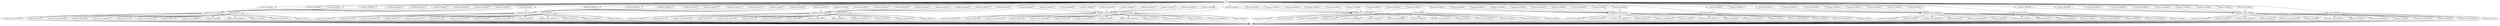 strict digraph {
individuals_ID0000001 [size=10000000];
individuals_ID0000002 [size=10000000];
individuals_ID0000003 [size=10000000];
individuals_ID0000004 [size=10000000];
individuals_ID0000005 [size=10000000];
individuals_ID0000006 [size=10000000];
individuals_ID0000007 [size=10000000];
individuals_ID0000008 [size=10000000];
individuals_ID0000009 [size=10000000];
individuals_ID0000010 [size=10000000];
individuals_merge_ID0000011 [size=10000000];
sifting_ID0000012 [size=10000000];
individuals_ID0000013 [size=10000000];
individuals_ID0000014 [size=10000000];
individuals_ID0000015 [size=10000000];
individuals_ID0000016 [size=10000000];
individuals_ID0000017 [size=10000000];
individuals_ID0000018 [size=10000000];
individuals_ID0000019 [size=10000000];
individuals_ID0000020 [size=10000000];
individuals_ID0000021 [size=10000000];
individuals_ID0000022 [size=10000000];
individuals_merge_ID0000023 [size=10000000];
sifting_ID0000024 [size=10000000];
individuals_ID0000025 [size=10000000];
individuals_ID0000026 [size=10000000];
individuals_ID0000027 [size=10000000];
individuals_ID0000028 [size=10000000];
individuals_ID0000029 [size=10000000];
individuals_ID0000030 [size=10000000];
individuals_ID0000031 [size=10000000];
individuals_ID0000032 [size=10000000];
individuals_ID0000033 [size=10000000];
individuals_ID0000034 [size=10000000];
individuals_merge_ID0000035 [size=10000000];
sifting_ID0000036 [size=10000000];
individuals_ID0000037 [size=10000000];
individuals_ID0000038 [size=10000000];
individuals_ID0000039 [size=10000000];
individuals_ID0000040 [size=10000000];
individuals_ID0000041 [size=10000000];
individuals_ID0000042 [size=10000000];
individuals_ID0000043 [size=10000000];
individuals_ID0000044 [size=10000000];
individuals_ID0000045 [size=10000000];
individuals_ID0000046 [size=10000000];
individuals_merge_ID0000047 [size=10000000];
sifting_ID0000048 [size=10000000];
individuals_ID0000049 [size=10000000];
individuals_ID0000050 [size=10000000];
individuals_ID0000051 [size=10000000];
individuals_ID0000052 [size=10000000];
individuals_ID0000053 [size=10000000];
individuals_ID0000054 [size=10000000];
individuals_ID0000055 [size=10000000];
individuals_ID0000056 [size=10000000];
individuals_ID0000057 [size=10000000];
individuals_ID0000058 [size=10000000];
individuals_merge_ID0000059 [size=10000000];
sifting_ID0000060 [size=10000000];
individuals_ID0000061 [size=10000000];
individuals_ID0000062 [size=10000000];
individuals_ID0000063 [size=10000000];
individuals_ID0000064 [size=10000000];
individuals_ID0000065 [size=10000000];
individuals_ID0000066 [size=10000000];
individuals_ID0000067 [size=10000000];
individuals_ID0000068 [size=10000000];
individuals_ID0000069 [size=10000000];
individuals_ID0000070 [size=10000000];
individuals_merge_ID0000071 [size=10000000];
sifting_ID0000072 [size=10000000];
individuals_ID0000073 [size=10000000];
individuals_ID0000074 [size=10000000];
individuals_ID0000075 [size=10000000];
individuals_ID0000076 [size=10000000];
individuals_ID0000077 [size=10000000];
individuals_ID0000078 [size=10000000];
individuals_ID0000079 [size=10000000];
individuals_ID0000080 [size=10000000];
individuals_ID0000081 [size=10000000];
individuals_ID0000082 [size=10000000];
individuals_merge_ID0000083 [size=10000000];
sifting_ID0000084 [size=10000000];
individuals_ID0000085 [size=10000000];
individuals_ID0000086 [size=10000000];
individuals_ID0000087 [size=10000000];
individuals_ID0000088 [size=10000000];
individuals_ID0000089 [size=10000000];
individuals_ID0000090 [size=10000000];
individuals_ID0000091 [size=10000000];
individuals_ID0000092 [size=10000000];
individuals_ID0000093 [size=10000000];
individuals_ID0000094 [size=10000000];
individuals_merge_ID0000095 [size=10000000];
sifting_ID0000096 [size=10000000];
mutation_overlap_ID0000097 [size=10000000];
frequency_ID0000098 [size=10000000];
mutation_overlap_ID0000099 [size=10000000];
frequency_ID0000100 [size=10000000];
mutation_overlap_ID0000101 [size=10000000];
frequency_ID0000102 [size=10000000];
mutation_overlap_ID0000103 [size=10000000];
frequency_ID0000104 [size=10000000];
mutation_overlap_ID0000105 [size=10000000];
frequency_ID0000106 [size=10000000];
mutation_overlap_ID0000107 [size=10000000];
frequency_ID0000108 [size=10000000];
mutation_overlap_ID0000109 [size=10000000];
frequency_ID0000110 [size=10000000];
mutation_overlap_ID0000111 [size=10000000];
frequency_ID0000112 [size=10000000];
mutation_overlap_ID0000113 [size=10000000];
frequency_ID0000114 [size=10000000];
mutation_overlap_ID0000115 [size=10000000];
frequency_ID0000116 [size=10000000];
mutation_overlap_ID0000117 [size=10000000];
frequency_ID0000118 [size=10000000];
mutation_overlap_ID0000119 [size=10000000];
frequency_ID0000120 [size=10000000];
mutation_overlap_ID0000121 [size=10000000];
frequency_ID0000122 [size=10000000];
mutation_overlap_ID0000123 [size=10000000];
frequency_ID0000124 [size=10000000];
mutation_overlap_ID0000125 [size=10000000];
frequency_ID0000126 [size=10000000];
mutation_overlap_ID0000127 [size=10000000];
frequency_ID0000128 [size=10000000];
mutation_overlap_ID0000129 [size=10000000];
frequency_ID0000130 [size=10000000];
mutation_overlap_ID0000131 [size=10000000];
frequency_ID0000132 [size=10000000];
mutation_overlap_ID0000133 [size=10000000];
frequency_ID0000134 [size=10000000];
mutation_overlap_ID0000135 [size=10000000];
frequency_ID0000136 [size=10000000];
mutation_overlap_ID0000137 [size=10000000];
frequency_ID0000138 [size=10000000];
mutation_overlap_ID0000139 [size=10000000];
frequency_ID0000140 [size=10000000];
mutation_overlap_ID0000141 [size=10000000];
frequency_ID0000142 [size=10000000];
mutation_overlap_ID0000143 [size=10000000];
frequency_ID0000144 [size=10000000];
mutation_overlap_ID0000145 [size=10000000];
frequency_ID0000146 [size=10000000];
mutation_overlap_ID0000147 [size=10000000];
frequency_ID0000148 [size=10000000];
mutation_overlap_ID0000149 [size=10000000];
frequency_ID0000150 [size=10000000];
mutation_overlap_ID0000151 [size=10000000];
frequency_ID0000152 [size=10000000];
mutation_overlap_ID0000153 [size=10000000];
frequency_ID0000154 [size=10000000];
mutation_overlap_ID0000155 [size=10000000];
frequency_ID0000156 [size=10000000];
mutation_overlap_ID0000157 [size=10000000];
frequency_ID0000158 [size=10000000];
mutation_overlap_ID0000159 [size=10000000];
frequency_ID0000160 [size=10000000];
mutation_overlap_ID0000161 [size=10000000];
frequency_ID0000162 [size=10000000];
mutation_overlap_ID0000163 [size=10000000];
frequency_ID0000164 [size=10000000];
mutation_overlap_ID0000165 [size=10000000];
frequency_ID0000166 [size=10000000];
mutation_overlap_ID0000167 [size=10000000];
frequency_ID0000168 [size=10000000];
mutation_overlap_ID0000169 [size=10000000];
frequency_ID0000170 [size=10000000];
mutation_overlap_ID0000171 [size=10000000];
frequency_ID0000172 [size=10000000];
mutation_overlap_ID0000173 [size=10000000];
frequency_ID0000174 [size=10000000];
mutation_overlap_ID0000175 [size=10000000];
frequency_ID0000176 [size=10000000];
mutation_overlap_ID0000177 [size=10000000];
frequency_ID0000178 [size=10000000];
mutation_overlap_ID0000179 [size=10000000];
frequency_ID0000180 [size=10000000];
mutation_overlap_ID0000181 [size=10000000];
frequency_ID0000182 [size=10000000];
mutation_overlap_ID0000183 [size=10000000];
frequency_ID0000184 [size=10000000];
mutation_overlap_ID0000185 [size=10000000];
frequency_ID0000186 [size=10000000];
mutation_overlap_ID0000187 [size=10000000];
frequency_ID0000188 [size=10000000];
mutation_overlap_ID0000189 [size=10000000];
frequency_ID0000190 [size=10000000];
mutation_overlap_ID0000191 [size=10000000];
frequency_ID0000192 [size=10000000];
mutation_overlap_ID0000193 [size=10000000];
frequency_ID0000194 [size=10000000];
mutation_overlap_ID0000195 [size=10000000];
frequency_ID0000196 [size=10000000];
mutation_overlap_ID0000197 [size=10000000];
frequency_ID0000198 [size=10000000];
mutation_overlap_ID0000199 [size=10000000];
frequency_ID0000200 [size=10000000];
mutation_overlap_ID0000201 [size=10000000];
frequency_ID0000202 [size=10000000];
mutation_overlap_ID0000203 [size=10000000];
frequency_ID0000204 [size=10000000];
mutation_overlap_ID0000205 [size=10000000];
frequency_ID0000206 [size=10000000];
mutation_overlap_ID0000207 [size=10000000];
frequency_ID0000208 [size=10000000];
root [size=2];
end [size=2];
individuals_ID0000001 -> individuals_merge_ID0000011 [size=40000000];
individuals_ID0000002 -> individuals_merge_ID0000011 [size=40000000];
individuals_ID0000003 -> individuals_merge_ID0000011 [size=40000000];
individuals_ID0000004 -> individuals_merge_ID0000011 [size=40000000];
individuals_ID0000005 -> individuals_merge_ID0000011 [size=40000000];
individuals_ID0000006 -> individuals_merge_ID0000011 [size=40000000];
individuals_ID0000007 -> individuals_merge_ID0000011 [size=40000000];
individuals_ID0000008 -> individuals_merge_ID0000011 [size=40000000];
individuals_ID0000009 -> individuals_merge_ID0000011 [size=40000000];
individuals_ID0000010 -> individuals_merge_ID0000011 [size=40000000];
individuals_merge_ID0000011 -> mutation_overlap_ID0000097 [size=40000000];
individuals_merge_ID0000011 -> frequency_ID0000098 [size=40000000];
individuals_merge_ID0000011 -> mutation_overlap_ID0000099 [size=40000000];
individuals_merge_ID0000011 -> frequency_ID0000100 [size=40000000];
individuals_merge_ID0000011 -> mutation_overlap_ID0000101 [size=40000000];
individuals_merge_ID0000011 -> frequency_ID0000102 [size=40000000];
individuals_merge_ID0000011 -> mutation_overlap_ID0000103 [size=40000000];
individuals_merge_ID0000011 -> frequency_ID0000104 [size=40000000];
individuals_merge_ID0000011 -> mutation_overlap_ID0000105 [size=40000000];
individuals_merge_ID0000011 -> frequency_ID0000106 [size=40000000];
individuals_merge_ID0000011 -> mutation_overlap_ID0000107 [size=40000000];
individuals_merge_ID0000011 -> frequency_ID0000108 [size=40000000];
individuals_merge_ID0000011 -> mutation_overlap_ID0000109 [size=40000000];
individuals_merge_ID0000011 -> frequency_ID0000110 [size=40000000];
sifting_ID0000012 -> mutation_overlap_ID0000097 [size=40000000];
sifting_ID0000012 -> frequency_ID0000098 [size=40000000];
sifting_ID0000012 -> mutation_overlap_ID0000099 [size=40000000];
sifting_ID0000012 -> frequency_ID0000100 [size=40000000];
sifting_ID0000012 -> mutation_overlap_ID0000101 [size=40000000];
sifting_ID0000012 -> frequency_ID0000102 [size=40000000];
sifting_ID0000012 -> mutation_overlap_ID0000103 [size=40000000];
sifting_ID0000012 -> frequency_ID0000104 [size=40000000];
sifting_ID0000012 -> mutation_overlap_ID0000105 [size=40000000];
sifting_ID0000012 -> frequency_ID0000106 [size=40000000];
sifting_ID0000012 -> mutation_overlap_ID0000107 [size=40000000];
sifting_ID0000012 -> frequency_ID0000108 [size=40000000];
sifting_ID0000012 -> mutation_overlap_ID0000109 [size=40000000];
sifting_ID0000012 -> frequency_ID0000110 [size=40000000];
individuals_ID0000013 -> individuals_merge_ID0000023 [size=40000000];
individuals_ID0000014 -> individuals_merge_ID0000023 [size=40000000];
individuals_ID0000015 -> individuals_merge_ID0000023 [size=40000000];
individuals_ID0000016 -> individuals_merge_ID0000023 [size=40000000];
individuals_ID0000017 -> individuals_merge_ID0000023 [size=40000000];
individuals_ID0000018 -> individuals_merge_ID0000023 [size=40000000];
individuals_ID0000019 -> individuals_merge_ID0000023 [size=40000000];
individuals_ID0000020 -> individuals_merge_ID0000023 [size=40000000];
individuals_ID0000021 -> individuals_merge_ID0000023 [size=40000000];
individuals_ID0000022 -> individuals_merge_ID0000023 [size=40000000];
individuals_merge_ID0000023 -> mutation_overlap_ID0000111 [size=40000000];
individuals_merge_ID0000023 -> frequency_ID0000112 [size=40000000];
individuals_merge_ID0000023 -> mutation_overlap_ID0000113 [size=40000000];
individuals_merge_ID0000023 -> frequency_ID0000114 [size=40000000];
individuals_merge_ID0000023 -> mutation_overlap_ID0000115 [size=40000000];
individuals_merge_ID0000023 -> frequency_ID0000116 [size=40000000];
individuals_merge_ID0000023 -> mutation_overlap_ID0000117 [size=40000000];
individuals_merge_ID0000023 -> frequency_ID0000118 [size=40000000];
individuals_merge_ID0000023 -> mutation_overlap_ID0000119 [size=40000000];
individuals_merge_ID0000023 -> frequency_ID0000120 [size=40000000];
individuals_merge_ID0000023 -> mutation_overlap_ID0000121 [size=40000000];
individuals_merge_ID0000023 -> frequency_ID0000122 [size=40000000];
individuals_merge_ID0000023 -> mutation_overlap_ID0000123 [size=40000000];
individuals_merge_ID0000023 -> frequency_ID0000124 [size=40000000];
sifting_ID0000024 -> mutation_overlap_ID0000111 [size=40000000];
sifting_ID0000024 -> frequency_ID0000112 [size=40000000];
sifting_ID0000024 -> mutation_overlap_ID0000113 [size=40000000];
sifting_ID0000024 -> frequency_ID0000114 [size=40000000];
sifting_ID0000024 -> mutation_overlap_ID0000115 [size=40000000];
sifting_ID0000024 -> frequency_ID0000116 [size=40000000];
sifting_ID0000024 -> mutation_overlap_ID0000117 [size=40000000];
sifting_ID0000024 -> frequency_ID0000118 [size=40000000];
sifting_ID0000024 -> mutation_overlap_ID0000119 [size=40000000];
sifting_ID0000024 -> frequency_ID0000120 [size=40000000];
sifting_ID0000024 -> mutation_overlap_ID0000121 [size=40000000];
sifting_ID0000024 -> frequency_ID0000122 [size=40000000];
sifting_ID0000024 -> mutation_overlap_ID0000123 [size=40000000];
sifting_ID0000024 -> frequency_ID0000124 [size=40000000];
individuals_ID0000025 -> individuals_merge_ID0000035 [size=40000000];
individuals_ID0000026 -> individuals_merge_ID0000035 [size=40000000];
individuals_ID0000027 -> individuals_merge_ID0000035 [size=40000000];
individuals_ID0000028 -> individuals_merge_ID0000035 [size=40000000];
individuals_ID0000029 -> individuals_merge_ID0000035 [size=40000000];
individuals_ID0000030 -> individuals_merge_ID0000035 [size=40000000];
individuals_ID0000031 -> individuals_merge_ID0000035 [size=40000000];
individuals_ID0000032 -> individuals_merge_ID0000035 [size=40000000];
individuals_ID0000033 -> individuals_merge_ID0000035 [size=40000000];
individuals_ID0000034 -> individuals_merge_ID0000035 [size=40000000];
individuals_merge_ID0000035 -> mutation_overlap_ID0000125 [size=40000000];
individuals_merge_ID0000035 -> frequency_ID0000126 [size=40000000];
individuals_merge_ID0000035 -> mutation_overlap_ID0000127 [size=40000000];
individuals_merge_ID0000035 -> frequency_ID0000128 [size=40000000];
individuals_merge_ID0000035 -> mutation_overlap_ID0000129 [size=40000000];
individuals_merge_ID0000035 -> frequency_ID0000130 [size=40000000];
individuals_merge_ID0000035 -> mutation_overlap_ID0000131 [size=40000000];
individuals_merge_ID0000035 -> frequency_ID0000132 [size=40000000];
individuals_merge_ID0000035 -> mutation_overlap_ID0000133 [size=40000000];
individuals_merge_ID0000035 -> frequency_ID0000134 [size=40000000];
individuals_merge_ID0000035 -> mutation_overlap_ID0000135 [size=40000000];
individuals_merge_ID0000035 -> frequency_ID0000136 [size=40000000];
individuals_merge_ID0000035 -> mutation_overlap_ID0000137 [size=40000000];
individuals_merge_ID0000035 -> frequency_ID0000138 [size=40000000];
sifting_ID0000036 -> mutation_overlap_ID0000125 [size=40000000];
sifting_ID0000036 -> frequency_ID0000126 [size=40000000];
sifting_ID0000036 -> mutation_overlap_ID0000127 [size=40000000];
sifting_ID0000036 -> frequency_ID0000128 [size=40000000];
sifting_ID0000036 -> mutation_overlap_ID0000129 [size=40000000];
sifting_ID0000036 -> frequency_ID0000130 [size=40000000];
sifting_ID0000036 -> mutation_overlap_ID0000131 [size=40000000];
sifting_ID0000036 -> frequency_ID0000132 [size=40000000];
sifting_ID0000036 -> mutation_overlap_ID0000133 [size=40000000];
sifting_ID0000036 -> frequency_ID0000134 [size=40000000];
sifting_ID0000036 -> mutation_overlap_ID0000135 [size=40000000];
sifting_ID0000036 -> frequency_ID0000136 [size=40000000];
sifting_ID0000036 -> mutation_overlap_ID0000137 [size=40000000];
sifting_ID0000036 -> frequency_ID0000138 [size=40000000];
individuals_ID0000037 -> individuals_merge_ID0000047 [size=40000000];
individuals_ID0000038 -> individuals_merge_ID0000047 [size=40000000];
individuals_ID0000039 -> individuals_merge_ID0000047 [size=40000000];
individuals_ID0000040 -> individuals_merge_ID0000047 [size=40000000];
individuals_ID0000041 -> individuals_merge_ID0000047 [size=40000000];
individuals_ID0000042 -> individuals_merge_ID0000047 [size=40000000];
individuals_ID0000043 -> individuals_merge_ID0000047 [size=40000000];
individuals_ID0000044 -> individuals_merge_ID0000047 [size=40000000];
individuals_ID0000045 -> individuals_merge_ID0000047 [size=40000000];
individuals_ID0000046 -> individuals_merge_ID0000047 [size=40000000];
individuals_merge_ID0000047 -> mutation_overlap_ID0000139 [size=40000000];
individuals_merge_ID0000047 -> frequency_ID0000140 [size=40000000];
individuals_merge_ID0000047 -> mutation_overlap_ID0000141 [size=40000000];
individuals_merge_ID0000047 -> frequency_ID0000142 [size=40000000];
individuals_merge_ID0000047 -> mutation_overlap_ID0000143 [size=40000000];
individuals_merge_ID0000047 -> frequency_ID0000144 [size=40000000];
individuals_merge_ID0000047 -> mutation_overlap_ID0000145 [size=40000000];
individuals_merge_ID0000047 -> frequency_ID0000146 [size=40000000];
individuals_merge_ID0000047 -> mutation_overlap_ID0000147 [size=40000000];
individuals_merge_ID0000047 -> frequency_ID0000148 [size=40000000];
individuals_merge_ID0000047 -> mutation_overlap_ID0000149 [size=40000000];
individuals_merge_ID0000047 -> frequency_ID0000150 [size=40000000];
individuals_merge_ID0000047 -> mutation_overlap_ID0000151 [size=40000000];
individuals_merge_ID0000047 -> frequency_ID0000152 [size=40000000];
sifting_ID0000048 -> mutation_overlap_ID0000139 [size=40000000];
sifting_ID0000048 -> frequency_ID0000140 [size=40000000];
sifting_ID0000048 -> mutation_overlap_ID0000141 [size=40000000];
sifting_ID0000048 -> frequency_ID0000142 [size=40000000];
sifting_ID0000048 -> mutation_overlap_ID0000143 [size=40000000];
sifting_ID0000048 -> frequency_ID0000144 [size=40000000];
sifting_ID0000048 -> mutation_overlap_ID0000145 [size=40000000];
sifting_ID0000048 -> frequency_ID0000146 [size=40000000];
sifting_ID0000048 -> mutation_overlap_ID0000147 [size=40000000];
sifting_ID0000048 -> frequency_ID0000148 [size=40000000];
sifting_ID0000048 -> mutation_overlap_ID0000149 [size=40000000];
sifting_ID0000048 -> frequency_ID0000150 [size=40000000];
sifting_ID0000048 -> mutation_overlap_ID0000151 [size=40000000];
sifting_ID0000048 -> frequency_ID0000152 [size=40000000];
individuals_ID0000049 -> individuals_merge_ID0000059 [size=40000000];
individuals_ID0000050 -> individuals_merge_ID0000059 [size=40000000];
individuals_ID0000051 -> individuals_merge_ID0000059 [size=40000000];
individuals_ID0000052 -> individuals_merge_ID0000059 [size=40000000];
individuals_ID0000053 -> individuals_merge_ID0000059 [size=40000000];
individuals_ID0000054 -> individuals_merge_ID0000059 [size=40000000];
individuals_ID0000055 -> individuals_merge_ID0000059 [size=40000000];
individuals_ID0000056 -> individuals_merge_ID0000059 [size=40000000];
individuals_ID0000057 -> individuals_merge_ID0000059 [size=40000000];
individuals_ID0000058 -> individuals_merge_ID0000059 [size=40000000];
individuals_merge_ID0000059 -> mutation_overlap_ID0000153 [size=40000000];
individuals_merge_ID0000059 -> frequency_ID0000154 [size=40000000];
individuals_merge_ID0000059 -> mutation_overlap_ID0000155 [size=40000000];
individuals_merge_ID0000059 -> frequency_ID0000156 [size=40000000];
individuals_merge_ID0000059 -> mutation_overlap_ID0000157 [size=40000000];
individuals_merge_ID0000059 -> frequency_ID0000158 [size=40000000];
individuals_merge_ID0000059 -> mutation_overlap_ID0000159 [size=40000000];
individuals_merge_ID0000059 -> frequency_ID0000160 [size=40000000];
individuals_merge_ID0000059 -> mutation_overlap_ID0000161 [size=40000000];
individuals_merge_ID0000059 -> frequency_ID0000162 [size=40000000];
individuals_merge_ID0000059 -> mutation_overlap_ID0000163 [size=40000000];
individuals_merge_ID0000059 -> frequency_ID0000164 [size=40000000];
individuals_merge_ID0000059 -> mutation_overlap_ID0000165 [size=40000000];
individuals_merge_ID0000059 -> frequency_ID0000166 [size=40000000];
sifting_ID0000060 -> mutation_overlap_ID0000153 [size=40000000];
sifting_ID0000060 -> frequency_ID0000154 [size=40000000];
sifting_ID0000060 -> mutation_overlap_ID0000155 [size=40000000];
sifting_ID0000060 -> frequency_ID0000156 [size=40000000];
sifting_ID0000060 -> mutation_overlap_ID0000157 [size=40000000];
sifting_ID0000060 -> frequency_ID0000158 [size=40000000];
sifting_ID0000060 -> mutation_overlap_ID0000159 [size=40000000];
sifting_ID0000060 -> frequency_ID0000160 [size=40000000];
sifting_ID0000060 -> mutation_overlap_ID0000161 [size=40000000];
sifting_ID0000060 -> frequency_ID0000162 [size=40000000];
sifting_ID0000060 -> mutation_overlap_ID0000163 [size=40000000];
sifting_ID0000060 -> frequency_ID0000164 [size=40000000];
sifting_ID0000060 -> mutation_overlap_ID0000165 [size=40000000];
sifting_ID0000060 -> frequency_ID0000166 [size=40000000];
individuals_ID0000061 -> individuals_merge_ID0000071 [size=40000000];
individuals_ID0000062 -> individuals_merge_ID0000071 [size=40000000];
individuals_ID0000063 -> individuals_merge_ID0000071 [size=40000000];
individuals_ID0000064 -> individuals_merge_ID0000071 [size=40000000];
individuals_ID0000065 -> individuals_merge_ID0000071 [size=40000000];
individuals_ID0000066 -> individuals_merge_ID0000071 [size=40000000];
individuals_ID0000067 -> individuals_merge_ID0000071 [size=40000000];
individuals_ID0000068 -> individuals_merge_ID0000071 [size=40000000];
individuals_ID0000069 -> individuals_merge_ID0000071 [size=40000000];
individuals_ID0000070 -> individuals_merge_ID0000071 [size=40000000];
individuals_merge_ID0000071 -> mutation_overlap_ID0000167 [size=40000000];
individuals_merge_ID0000071 -> frequency_ID0000168 [size=40000000];
individuals_merge_ID0000071 -> mutation_overlap_ID0000169 [size=40000000];
individuals_merge_ID0000071 -> frequency_ID0000170 [size=40000000];
individuals_merge_ID0000071 -> mutation_overlap_ID0000171 [size=40000000];
individuals_merge_ID0000071 -> frequency_ID0000172 [size=40000000];
individuals_merge_ID0000071 -> mutation_overlap_ID0000173 [size=40000000];
individuals_merge_ID0000071 -> frequency_ID0000174 [size=40000000];
individuals_merge_ID0000071 -> mutation_overlap_ID0000175 [size=40000000];
individuals_merge_ID0000071 -> frequency_ID0000176 [size=40000000];
individuals_merge_ID0000071 -> mutation_overlap_ID0000177 [size=40000000];
individuals_merge_ID0000071 -> frequency_ID0000178 [size=40000000];
individuals_merge_ID0000071 -> mutation_overlap_ID0000179 [size=40000000];
individuals_merge_ID0000071 -> frequency_ID0000180 [size=40000000];
sifting_ID0000072 -> mutation_overlap_ID0000167 [size=40000000];
sifting_ID0000072 -> frequency_ID0000168 [size=40000000];
sifting_ID0000072 -> mutation_overlap_ID0000169 [size=40000000];
sifting_ID0000072 -> frequency_ID0000170 [size=40000000];
sifting_ID0000072 -> mutation_overlap_ID0000171 [size=40000000];
sifting_ID0000072 -> frequency_ID0000172 [size=40000000];
sifting_ID0000072 -> mutation_overlap_ID0000173 [size=40000000];
sifting_ID0000072 -> frequency_ID0000174 [size=40000000];
sifting_ID0000072 -> mutation_overlap_ID0000175 [size=40000000];
sifting_ID0000072 -> frequency_ID0000176 [size=40000000];
sifting_ID0000072 -> mutation_overlap_ID0000177 [size=40000000];
sifting_ID0000072 -> frequency_ID0000178 [size=40000000];
sifting_ID0000072 -> mutation_overlap_ID0000179 [size=40000000];
sifting_ID0000072 -> frequency_ID0000180 [size=40000000];
individuals_ID0000073 -> individuals_merge_ID0000083 [size=40000000];
individuals_ID0000074 -> individuals_merge_ID0000083 [size=40000000];
individuals_ID0000075 -> individuals_merge_ID0000083 [size=40000000];
individuals_ID0000076 -> individuals_merge_ID0000083 [size=40000000];
individuals_ID0000077 -> individuals_merge_ID0000083 [size=40000000];
individuals_ID0000078 -> individuals_merge_ID0000083 [size=40000000];
individuals_ID0000079 -> individuals_merge_ID0000083 [size=40000000];
individuals_ID0000080 -> individuals_merge_ID0000083 [size=40000000];
individuals_ID0000081 -> individuals_merge_ID0000083 [size=40000000];
individuals_ID0000082 -> individuals_merge_ID0000083 [size=40000000];
individuals_merge_ID0000083 -> mutation_overlap_ID0000181 [size=40000000];
individuals_merge_ID0000083 -> frequency_ID0000182 [size=40000000];
individuals_merge_ID0000083 -> mutation_overlap_ID0000183 [size=40000000];
individuals_merge_ID0000083 -> frequency_ID0000184 [size=40000000];
individuals_merge_ID0000083 -> mutation_overlap_ID0000185 [size=40000000];
individuals_merge_ID0000083 -> frequency_ID0000186 [size=40000000];
individuals_merge_ID0000083 -> mutation_overlap_ID0000187 [size=40000000];
individuals_merge_ID0000083 -> frequency_ID0000188 [size=40000000];
individuals_merge_ID0000083 -> mutation_overlap_ID0000189 [size=40000000];
individuals_merge_ID0000083 -> frequency_ID0000190 [size=40000000];
individuals_merge_ID0000083 -> mutation_overlap_ID0000191 [size=40000000];
individuals_merge_ID0000083 -> frequency_ID0000192 [size=40000000];
individuals_merge_ID0000083 -> mutation_overlap_ID0000193 [size=40000000];
individuals_merge_ID0000083 -> frequency_ID0000194 [size=40000000];
sifting_ID0000084 -> mutation_overlap_ID0000181 [size=40000000];
sifting_ID0000084 -> frequency_ID0000182 [size=40000000];
sifting_ID0000084 -> mutation_overlap_ID0000183 [size=40000000];
sifting_ID0000084 -> frequency_ID0000184 [size=40000000];
sifting_ID0000084 -> mutation_overlap_ID0000185 [size=40000000];
sifting_ID0000084 -> frequency_ID0000186 [size=40000000];
sifting_ID0000084 -> mutation_overlap_ID0000187 [size=40000000];
sifting_ID0000084 -> frequency_ID0000188 [size=40000000];
sifting_ID0000084 -> mutation_overlap_ID0000189 [size=40000000];
sifting_ID0000084 -> frequency_ID0000190 [size=40000000];
sifting_ID0000084 -> mutation_overlap_ID0000191 [size=40000000];
sifting_ID0000084 -> frequency_ID0000192 [size=40000000];
sifting_ID0000084 -> mutation_overlap_ID0000193 [size=40000000];
sifting_ID0000084 -> frequency_ID0000194 [size=40000000];
individuals_ID0000085 -> individuals_merge_ID0000095 [size=40000000];
individuals_ID0000086 -> individuals_merge_ID0000095 [size=40000000];
individuals_ID0000087 -> individuals_merge_ID0000095 [size=40000000];
individuals_ID0000088 -> individuals_merge_ID0000095 [size=40000000];
individuals_ID0000089 -> individuals_merge_ID0000095 [size=40000000];
individuals_ID0000090 -> individuals_merge_ID0000095 [size=40000000];
individuals_ID0000091 -> individuals_merge_ID0000095 [size=40000000];
individuals_ID0000092 -> individuals_merge_ID0000095 [size=40000000];
individuals_ID0000093 -> individuals_merge_ID0000095 [size=40000000];
individuals_ID0000094 -> individuals_merge_ID0000095 [size=40000000];
individuals_merge_ID0000095 -> mutation_overlap_ID0000195 [size=40000000];
individuals_merge_ID0000095 -> frequency_ID0000196 [size=40000000];
individuals_merge_ID0000095 -> mutation_overlap_ID0000197 [size=40000000];
individuals_merge_ID0000095 -> frequency_ID0000198 [size=40000000];
individuals_merge_ID0000095 -> mutation_overlap_ID0000199 [size=40000000];
individuals_merge_ID0000095 -> frequency_ID0000200 [size=40000000];
individuals_merge_ID0000095 -> mutation_overlap_ID0000201 [size=40000000];
individuals_merge_ID0000095 -> frequency_ID0000202 [size=40000000];
individuals_merge_ID0000095 -> mutation_overlap_ID0000203 [size=40000000];
individuals_merge_ID0000095 -> frequency_ID0000204 [size=40000000];
individuals_merge_ID0000095 -> mutation_overlap_ID0000205 [size=40000000];
individuals_merge_ID0000095 -> frequency_ID0000206 [size=40000000];
individuals_merge_ID0000095 -> mutation_overlap_ID0000207 [size=40000000];
individuals_merge_ID0000095 -> frequency_ID0000208 [size=40000000];
sifting_ID0000096 -> mutation_overlap_ID0000195 [size=40000000];
sifting_ID0000096 -> frequency_ID0000196 [size=40000000];
sifting_ID0000096 -> mutation_overlap_ID0000197 [size=40000000];
sifting_ID0000096 -> frequency_ID0000198 [size=40000000];
sifting_ID0000096 -> mutation_overlap_ID0000199 [size=40000000];
sifting_ID0000096 -> frequency_ID0000200 [size=40000000];
sifting_ID0000096 -> mutation_overlap_ID0000201 [size=40000000];
sifting_ID0000096 -> frequency_ID0000202 [size=40000000];
sifting_ID0000096 -> mutation_overlap_ID0000203 [size=40000000];
sifting_ID0000096 -> frequency_ID0000204 [size=40000000];
sifting_ID0000096 -> mutation_overlap_ID0000205 [size=40000000];
sifting_ID0000096 -> frequency_ID0000206 [size=40000000];
sifting_ID0000096 -> mutation_overlap_ID0000207 [size=40000000];
sifting_ID0000096 -> frequency_ID0000208 [size=40000000];
mutation_overlap_ID0000097 -> end [size=2];
frequency_ID0000098 -> end [size=2];
mutation_overlap_ID0000099 -> end [size=2];
frequency_ID0000100 -> end [size=2];
mutation_overlap_ID0000101 -> end [size=2];
frequency_ID0000102 -> end [size=2];
mutation_overlap_ID0000103 -> end [size=2];
frequency_ID0000104 -> end [size=2];
mutation_overlap_ID0000105 -> end [size=2];
frequency_ID0000106 -> end [size=2];
mutation_overlap_ID0000107 -> end [size=2];
frequency_ID0000108 -> end [size=2];
mutation_overlap_ID0000109 -> end [size=2];
frequency_ID0000110 -> end [size=2];
mutation_overlap_ID0000111 -> end [size=2];
frequency_ID0000112 -> end [size=2];
mutation_overlap_ID0000113 -> end [size=2];
frequency_ID0000114 -> end [size=2];
mutation_overlap_ID0000115 -> end [size=2];
frequency_ID0000116 -> end [size=2];
mutation_overlap_ID0000117 -> end [size=2];
frequency_ID0000118 -> end [size=2];
mutation_overlap_ID0000119 -> end [size=2];
frequency_ID0000120 -> end [size=2];
mutation_overlap_ID0000121 -> end [size=2];
frequency_ID0000122 -> end [size=2];
mutation_overlap_ID0000123 -> end [size=2];
frequency_ID0000124 -> end [size=2];
mutation_overlap_ID0000125 -> end [size=2];
frequency_ID0000126 -> end [size=2];
mutation_overlap_ID0000127 -> end [size=2];
frequency_ID0000128 -> end [size=2];
mutation_overlap_ID0000129 -> end [size=2];
frequency_ID0000130 -> end [size=2];
mutation_overlap_ID0000131 -> end [size=2];
frequency_ID0000132 -> end [size=2];
mutation_overlap_ID0000133 -> end [size=2];
frequency_ID0000134 -> end [size=2];
mutation_overlap_ID0000135 -> end [size=2];
frequency_ID0000136 -> end [size=2];
mutation_overlap_ID0000137 -> end [size=2];
frequency_ID0000138 -> end [size=2];
mutation_overlap_ID0000139 -> end [size=2];
frequency_ID0000140 -> end [size=2];
mutation_overlap_ID0000141 -> end [size=2];
frequency_ID0000142 -> end [size=2];
mutation_overlap_ID0000143 -> end [size=2];
frequency_ID0000144 -> end [size=2];
mutation_overlap_ID0000145 -> end [size=2];
frequency_ID0000146 -> end [size=2];
mutation_overlap_ID0000147 -> end [size=2];
frequency_ID0000148 -> end [size=2];
mutation_overlap_ID0000149 -> end [size=2];
frequency_ID0000150 -> end [size=2];
mutation_overlap_ID0000151 -> end [size=2];
frequency_ID0000152 -> end [size=2];
mutation_overlap_ID0000153 -> end [size=2];
frequency_ID0000154 -> end [size=2];
mutation_overlap_ID0000155 -> end [size=2];
frequency_ID0000156 -> end [size=2];
mutation_overlap_ID0000157 -> end [size=2];
frequency_ID0000158 -> end [size=2];
mutation_overlap_ID0000159 -> end [size=2];
frequency_ID0000160 -> end [size=2];
mutation_overlap_ID0000161 -> end [size=2];
frequency_ID0000162 -> end [size=2];
mutation_overlap_ID0000163 -> end [size=2];
frequency_ID0000164 -> end [size=2];
mutation_overlap_ID0000165 -> end [size=2];
frequency_ID0000166 -> end [size=2];
mutation_overlap_ID0000167 -> end [size=2];
frequency_ID0000168 -> end [size=2];
mutation_overlap_ID0000169 -> end [size=2];
frequency_ID0000170 -> end [size=2];
mutation_overlap_ID0000171 -> end [size=2];
frequency_ID0000172 -> end [size=2];
mutation_overlap_ID0000173 -> end [size=2];
frequency_ID0000174 -> end [size=2];
mutation_overlap_ID0000175 -> end [size=2];
frequency_ID0000176 -> end [size=2];
mutation_overlap_ID0000177 -> end [size=2];
frequency_ID0000178 -> end [size=2];
mutation_overlap_ID0000179 -> end [size=2];
frequency_ID0000180 -> end [size=2];
mutation_overlap_ID0000181 -> end [size=2];
frequency_ID0000182 -> end [size=2];
mutation_overlap_ID0000183 -> end [size=2];
frequency_ID0000184 -> end [size=2];
mutation_overlap_ID0000185 -> end [size=2];
frequency_ID0000186 -> end [size=2];
mutation_overlap_ID0000187 -> end [size=2];
frequency_ID0000188 -> end [size=2];
mutation_overlap_ID0000189 -> end [size=2];
frequency_ID0000190 -> end [size=2];
mutation_overlap_ID0000191 -> end [size=2];
frequency_ID0000192 -> end [size=2];
mutation_overlap_ID0000193 -> end [size=2];
frequency_ID0000194 -> end [size=2];
mutation_overlap_ID0000195 -> end [size=2];
frequency_ID0000196 -> end [size=2];
mutation_overlap_ID0000197 -> end [size=2];
frequency_ID0000198 -> end [size=2];
mutation_overlap_ID0000199 -> end [size=2];
frequency_ID0000200 -> end [size=2];
mutation_overlap_ID0000201 -> end [size=2];
frequency_ID0000202 -> end [size=2];
mutation_overlap_ID0000203 -> end [size=2];
frequency_ID0000204 -> end [size=2];
mutation_overlap_ID0000205 -> end [size=2];
frequency_ID0000206 -> end [size=2];
mutation_overlap_ID0000207 -> end [size=2];
frequency_ID0000208 -> end [size=2];
root -> individuals_ID0000001 [size=2];
root -> individuals_ID0000002 [size=2];
root -> individuals_ID0000003 [size=2];
root -> individuals_ID0000004 [size=2];
root -> individuals_ID0000005 [size=2];
root -> individuals_ID0000006 [size=2];
root -> individuals_ID0000007 [size=2];
root -> individuals_ID0000008 [size=2];
root -> individuals_ID0000009 [size=2];
root -> individuals_ID0000010 [size=2];
root -> sifting_ID0000012 [size=2];
root -> individuals_ID0000013 [size=2];
root -> individuals_ID0000014 [size=2];
root -> individuals_ID0000015 [size=2];
root -> individuals_ID0000016 [size=2];
root -> individuals_ID0000017 [size=2];
root -> individuals_ID0000018 [size=2];
root -> individuals_ID0000019 [size=2];
root -> individuals_ID0000020 [size=2];
root -> individuals_ID0000021 [size=2];
root -> individuals_ID0000022 [size=2];
root -> sifting_ID0000024 [size=2];
root -> individuals_ID0000025 [size=2];
root -> individuals_ID0000026 [size=2];
root -> individuals_ID0000027 [size=2];
root -> individuals_ID0000028 [size=2];
root -> individuals_ID0000029 [size=2];
root -> individuals_ID0000030 [size=2];
root -> individuals_ID0000031 [size=2];
root -> individuals_ID0000032 [size=2];
root -> individuals_ID0000033 [size=2];
root -> individuals_ID0000034 [size=2];
root -> sifting_ID0000036 [size=2];
root -> individuals_ID0000037 [size=2];
root -> individuals_ID0000038 [size=2];
root -> individuals_ID0000039 [size=2];
root -> individuals_ID0000040 [size=2];
root -> individuals_ID0000041 [size=2];
root -> individuals_ID0000042 [size=2];
root -> individuals_ID0000043 [size=2];
root -> individuals_ID0000044 [size=2];
root -> individuals_ID0000045 [size=2];
root -> individuals_ID0000046 [size=2];
root -> sifting_ID0000048 [size=2];
root -> individuals_ID0000049 [size=2];
root -> individuals_ID0000050 [size=2];
root -> individuals_ID0000051 [size=2];
root -> individuals_ID0000052 [size=2];
root -> individuals_ID0000053 [size=2];
root -> individuals_ID0000054 [size=2];
root -> individuals_ID0000055 [size=2];
root -> individuals_ID0000056 [size=2];
root -> individuals_ID0000057 [size=2];
root -> individuals_ID0000058 [size=2];
root -> sifting_ID0000060 [size=2];
root -> individuals_ID0000061 [size=2];
root -> individuals_ID0000062 [size=2];
root -> individuals_ID0000063 [size=2];
root -> individuals_ID0000064 [size=2];
root -> individuals_ID0000065 [size=2];
root -> individuals_ID0000066 [size=2];
root -> individuals_ID0000067 [size=2];
root -> individuals_ID0000068 [size=2];
root -> individuals_ID0000069 [size=2];
root -> individuals_ID0000070 [size=2];
root -> sifting_ID0000072 [size=2];
root -> individuals_ID0000073 [size=2];
root -> individuals_ID0000074 [size=2];
root -> individuals_ID0000075 [size=2];
root -> individuals_ID0000076 [size=2];
root -> individuals_ID0000077 [size=2];
root -> individuals_ID0000078 [size=2];
root -> individuals_ID0000079 [size=2];
root -> individuals_ID0000080 [size=2];
root -> individuals_ID0000081 [size=2];
root -> individuals_ID0000082 [size=2];
root -> sifting_ID0000084 [size=2];
root -> individuals_ID0000085 [size=2];
root -> individuals_ID0000086 [size=2];
root -> individuals_ID0000087 [size=2];
root -> individuals_ID0000088 [size=2];
root -> individuals_ID0000089 [size=2];
root -> individuals_ID0000090 [size=2];
root -> individuals_ID0000091 [size=2];
root -> individuals_ID0000092 [size=2];
root -> individuals_ID0000093 [size=2];
root -> individuals_ID0000094 [size=2];
root -> sifting_ID0000096 [size=2];
}
